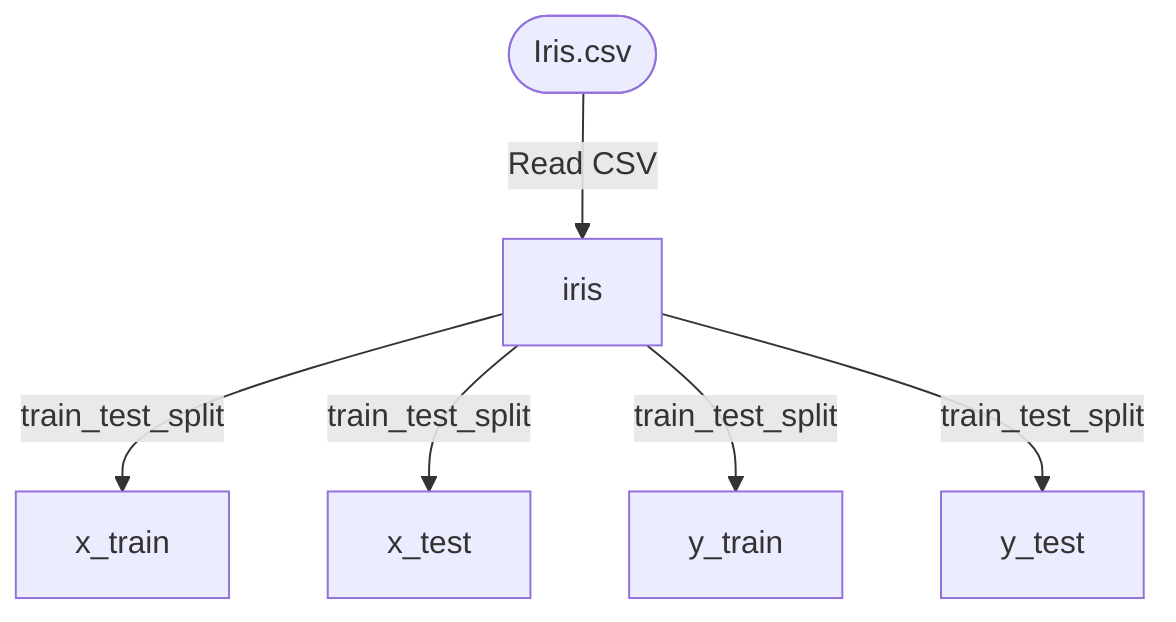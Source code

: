 graph TD
    iris_csv(["Iris.csv"]) -->|Read CSV| iris
    iris -->|train_test_split| x_train & x_test & y_train & y_test